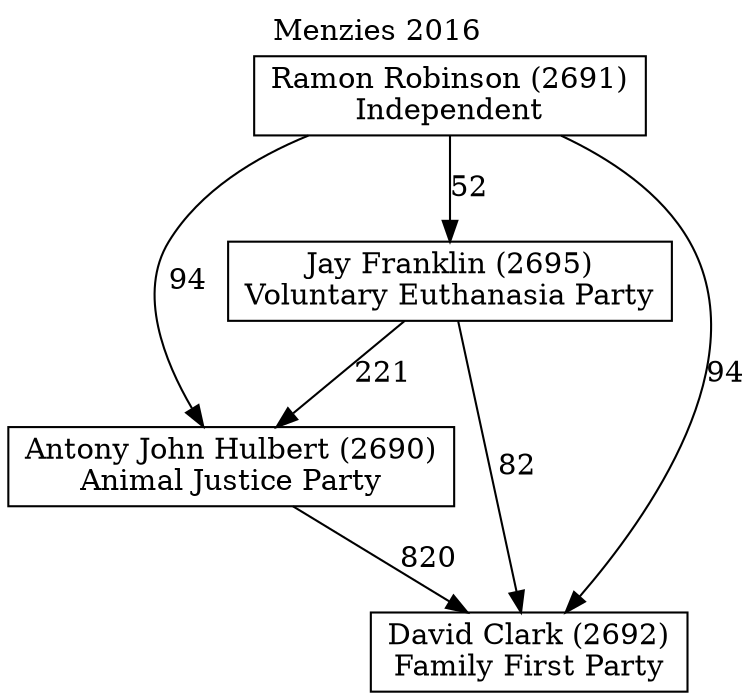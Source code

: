 // House preference flow
digraph "David Clark (2692)_Menzies_2016" {
	graph [label="Menzies 2016" labelloc=t mclimit=10]
	node [shape=box]
	"Antony John Hulbert (2690)" [label="Antony John Hulbert (2690)
Animal Justice Party"]
	"Jay Franklin (2695)" [label="Jay Franklin (2695)
Voluntary Euthanasia Party"]
	"Ramon Robinson (2691)" [label="Ramon Robinson (2691)
Independent"]
	"David Clark (2692)" [label="David Clark (2692)
Family First Party"]
	"Antony John Hulbert (2690)" -> "David Clark (2692)" [label=820]
	"Ramon Robinson (2691)" -> "Antony John Hulbert (2690)" [label=94]
	"Jay Franklin (2695)" -> "David Clark (2692)" [label=82]
	"Ramon Robinson (2691)" -> "Jay Franklin (2695)" [label=52]
	"Ramon Robinson (2691)" -> "David Clark (2692)" [label=94]
	"Jay Franklin (2695)" -> "Antony John Hulbert (2690)" [label=221]
}
